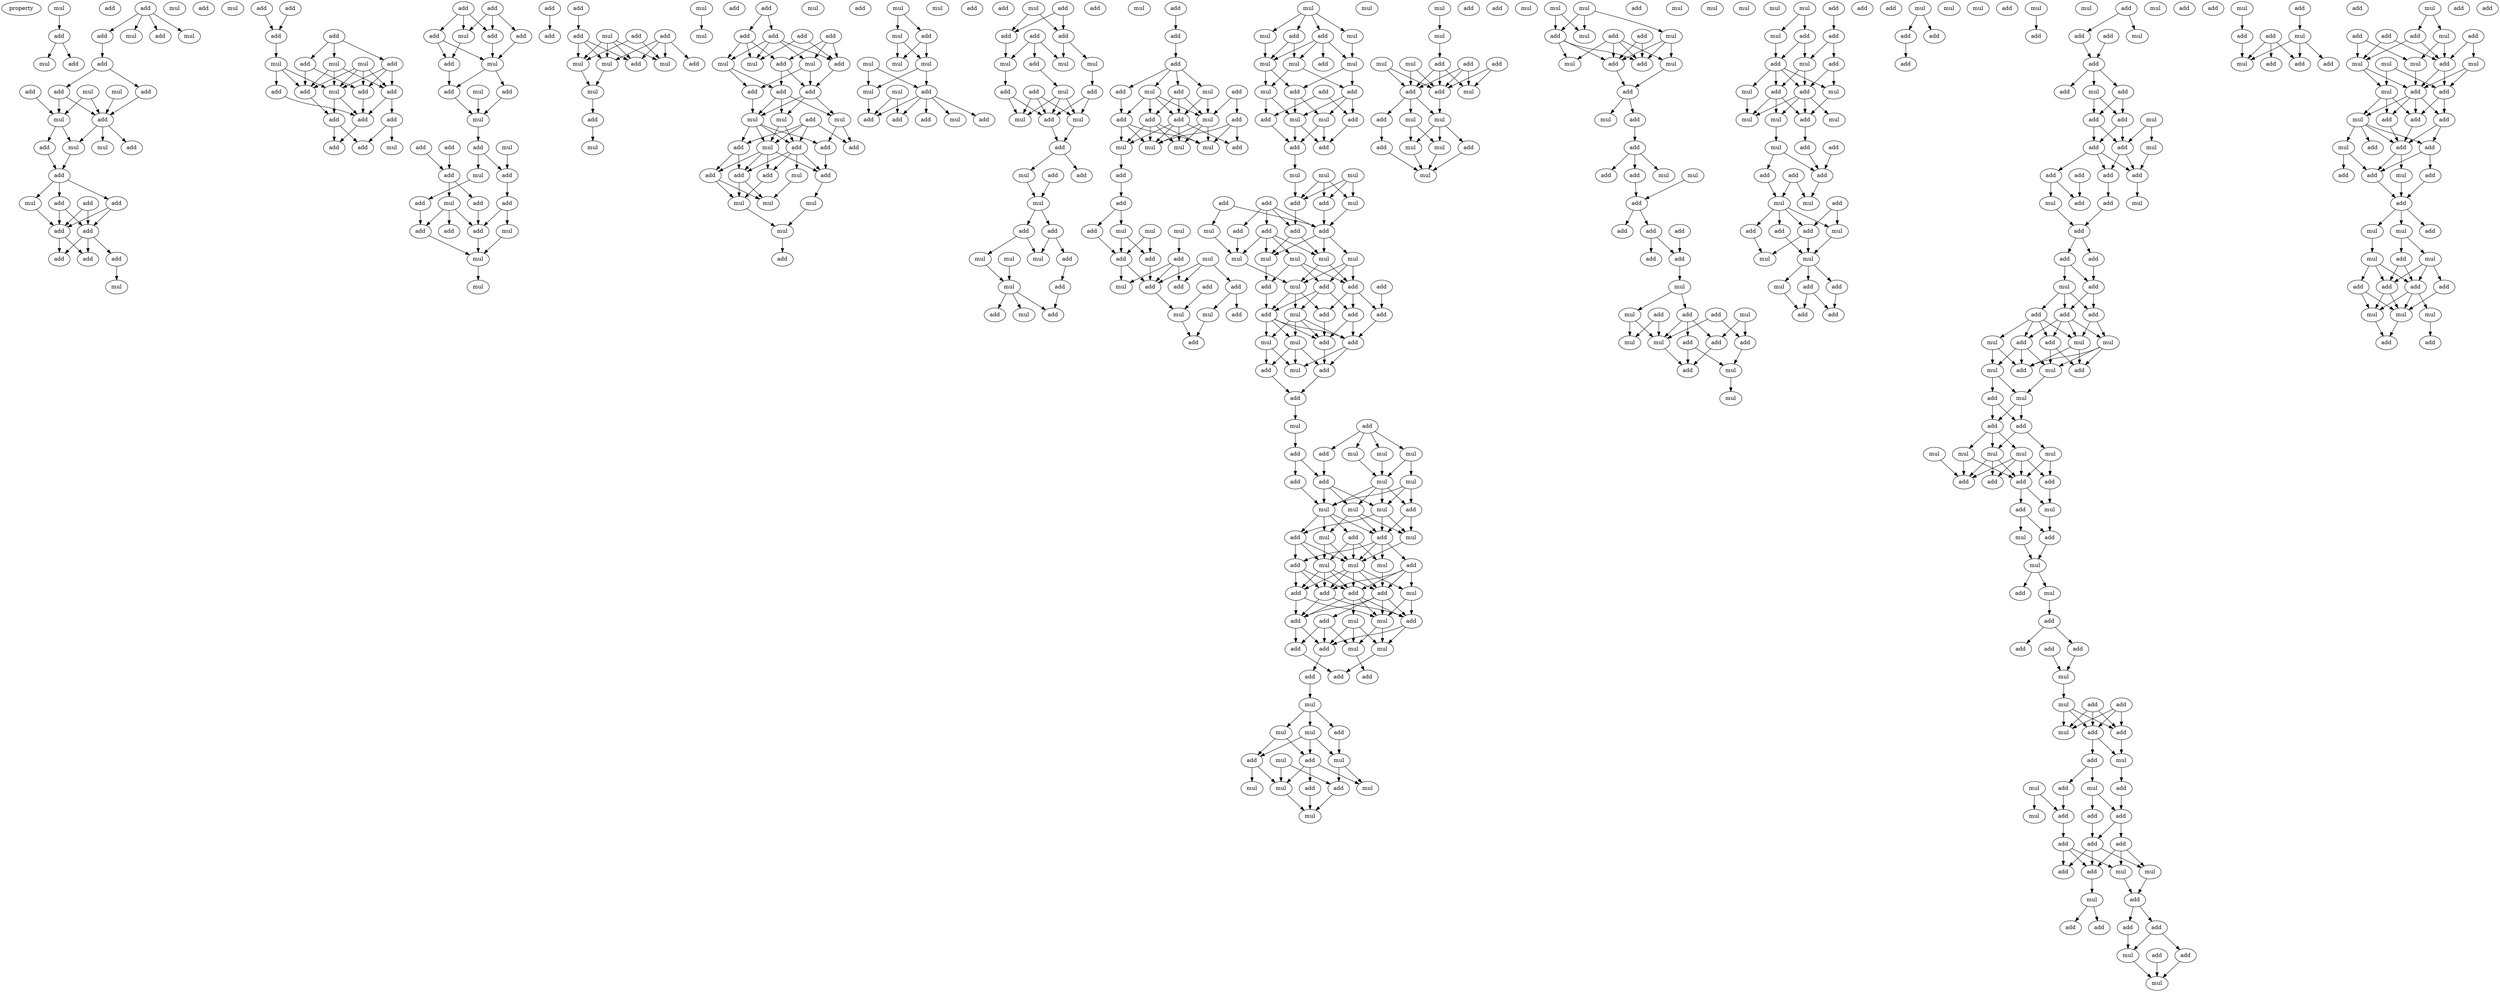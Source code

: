 digraph {
    node [fontcolor=black]
    property [mul=2,lf=1.1]
    0 [ label = mul ];
    1 [ label = add ];
    2 [ label = mul ];
    3 [ label = add ];
    4 [ label = add ];
    5 [ label = add ];
    6 [ label = add ];
    7 [ label = mul ];
    8 [ label = add ];
    9 [ label = mul ];
    10 [ label = add ];
    11 [ label = mul ];
    12 [ label = mul ];
    13 [ label = add ];
    14 [ label = add ];
    15 [ label = add ];
    16 [ label = mul ];
    17 [ label = add ];
    18 [ label = mul ];
    19 [ label = add ];
    20 [ label = mul ];
    21 [ label = add ];
    22 [ label = add ];
    23 [ label = mul ];
    24 [ label = add ];
    25 [ label = add ];
    26 [ label = mul ];
    27 [ label = add ];
    28 [ label = add ];
    29 [ label = add ];
    30 [ label = add ];
    31 [ label = add ];
    32 [ label = add ];
    33 [ label = add ];
    34 [ label = mul ];
    35 [ label = mul ];
    36 [ label = add ];
    37 [ label = add ];
    38 [ label = add ];
    39 [ label = add ];
    40 [ label = add ];
    41 [ label = mul ];
    42 [ label = mul ];
    43 [ label = mul ];
    44 [ label = add ];
    45 [ label = add ];
    46 [ label = mul ];
    47 [ label = add ];
    48 [ label = add ];
    49 [ label = add ];
    50 [ label = add ];
    51 [ label = add ];
    52 [ label = add ];
    53 [ label = mul ];
    54 [ label = add ];
    55 [ label = add ];
    56 [ label = add ];
    57 [ label = add ];
    58 [ label = add ];
    59 [ label = mul ];
    60 [ label = add ];
    61 [ label = add ];
    62 [ label = mul ];
    63 [ label = add ];
    64 [ label = add ];
    65 [ label = mul ];
    66 [ label = add ];
    67 [ label = mul ];
    68 [ label = add ];
    69 [ label = add ];
    70 [ label = add ];
    71 [ label = mul ];
    72 [ label = mul ];
    73 [ label = add ];
    74 [ label = add ];
    75 [ label = add ];
    76 [ label = add ];
    77 [ label = add ];
    78 [ label = mul ];
    79 [ label = add ];
    80 [ label = add ];
    81 [ label = add ];
    82 [ label = mul ];
    83 [ label = mul ];
    84 [ label = mul ];
    85 [ label = add ];
    86 [ label = add ];
    87 [ label = add ];
    88 [ label = mul ];
    89 [ label = add ];
    90 [ label = add ];
    91 [ label = add ];
    92 [ label = add ];
    93 [ label = mul ];
    94 [ label = mul ];
    95 [ label = mul ];
    96 [ label = add ];
    97 [ label = mul ];
    98 [ label = mul ];
    99 [ label = add ];
    100 [ label = mul ];
    101 [ label = mul ];
    102 [ label = add ];
    103 [ label = add ];
    104 [ label = add ];
    105 [ label = mul ];
    106 [ label = add ];
    107 [ label = add ];
    108 [ label = add ];
    109 [ label = add ];
    110 [ label = add ];
    111 [ label = mul ];
    112 [ label = mul ];
    113 [ label = mul ];
    114 [ label = add ];
    115 [ label = add ];
    116 [ label = add ];
    117 [ label = mul ];
    118 [ label = add ];
    119 [ label = mul ];
    120 [ label = mul ];
    121 [ label = mul ];
    122 [ label = add ];
    123 [ label = add ];
    124 [ label = add ];
    125 [ label = add ];
    126 [ label = add ];
    127 [ label = mul ];
    128 [ label = add ];
    129 [ label = add ];
    130 [ label = add ];
    131 [ label = mul ];
    132 [ label = mul ];
    133 [ label = mul ];
    134 [ label = mul ];
    135 [ label = add ];
    136 [ label = add ];
    137 [ label = mul ];
    138 [ label = mul ];
    139 [ label = mul ];
    140 [ label = add ];
    141 [ label = add ];
    142 [ label = mul ];
    143 [ label = mul ];
    144 [ label = mul ];
    145 [ label = add ];
    146 [ label = mul ];
    147 [ label = mul ];
    148 [ label = add ];
    149 [ label = add ];
    150 [ label = mul ];
    151 [ label = add ];
    152 [ label = add ];
    153 [ label = add ];
    154 [ label = add ];
    155 [ label = mul ];
    156 [ label = add ];
    157 [ label = add ];
    158 [ label = add ];
    159 [ label = mul ];
    160 [ label = mul ];
    161 [ label = mul ];
    162 [ label = add ];
    163 [ label = add ];
    164 [ label = mul ];
    165 [ label = add ];
    166 [ label = add ];
    167 [ label = mul ];
    168 [ label = mul ];
    169 [ label = add ];
    170 [ label = add ];
    171 [ label = mul ];
    172 [ label = add ];
    173 [ label = add ];
    174 [ label = add ];
    175 [ label = mul ];
    176 [ label = add ];
    177 [ label = add ];
    178 [ label = mul ];
    179 [ label = mul ];
    180 [ label = add ];
    181 [ label = mul ];
    182 [ label = mul ];
    183 [ label = mul ];
    184 [ label = add ];
    185 [ label = mul ];
    186 [ label = add ];
    187 [ label = add ];
    188 [ label = add ];
    189 [ label = add ];
    190 [ label = add ];
    191 [ label = mul ];
    192 [ label = add ];
    193 [ label = add ];
    194 [ label = mul ];
    195 [ label = add ];
    196 [ label = add ];
    197 [ label = add ];
    198 [ label = mul ];
    199 [ label = add ];
    200 [ label = add ];
    201 [ label = mul ];
    202 [ label = mul ];
    203 [ label = mul ];
    204 [ label = add ];
    205 [ label = mul ];
    206 [ label = add ];
    207 [ label = add ];
    208 [ label = mul ];
    209 [ label = mul ];
    210 [ label = add ];
    211 [ label = mul ];
    212 [ label = add ];
    213 [ label = mul ];
    214 [ label = add ];
    215 [ label = add ];
    216 [ label = add ];
    217 [ label = mul ];
    218 [ label = add ];
    219 [ label = add ];
    220 [ label = add ];
    221 [ label = mul ];
    222 [ label = mul ];
    223 [ label = add ];
    224 [ label = mul ];
    225 [ label = add ];
    226 [ label = add ];
    227 [ label = add ];
    228 [ label = mul ];
    229 [ label = mul ];
    230 [ label = mul ];
    231 [ label = mul ];
    232 [ label = add ];
    233 [ label = mul ];
    234 [ label = mul ];
    235 [ label = add ];
    236 [ label = add ];
    237 [ label = add ];
    238 [ label = add ];
    239 [ label = add ];
    240 [ label = mul ];
    241 [ label = mul ];
    242 [ label = add ];
    243 [ label = add ];
    244 [ label = mul ];
    245 [ label = mul ];
    246 [ label = mul ];
    247 [ label = add ];
    248 [ label = mul ];
    249 [ label = add ];
    250 [ label = add ];
    251 [ label = add ];
    252 [ label = add ];
    253 [ label = mul ];
    254 [ label = add ];
    255 [ label = add ];
    256 [ label = add ];
    257 [ label = mul ];
    258 [ label = mul ];
    259 [ label = mul ];
    260 [ label = mul ];
    261 [ label = mul ];
    262 [ label = add ];
    263 [ label = add ];
    264 [ label = mul ];
    265 [ label = add ];
    266 [ label = add ];
    267 [ label = add ];
    268 [ label = mul ];
    269 [ label = add ];
    270 [ label = add ];
    271 [ label = add ];
    272 [ label = add ];
    273 [ label = mul ];
    274 [ label = mul ];
    275 [ label = add ];
    276 [ label = mul ];
    277 [ label = add ];
    278 [ label = add ];
    279 [ label = add ];
    280 [ label = add ];
    281 [ label = mul ];
    282 [ label = mul ];
    283 [ label = mul ];
    284 [ label = mul ];
    285 [ label = add ];
    286 [ label = add ];
    287 [ label = add ];
    288 [ label = mul ];
    289 [ label = add ];
    290 [ label = mul ];
    291 [ label = add ];
    292 [ label = mul ];
    293 [ label = mul ];
    294 [ label = mul ];
    295 [ label = mul ];
    296 [ label = mul ];
    297 [ label = add ];
    298 [ label = add ];
    299 [ label = add ];
    300 [ label = mul ];
    301 [ label = add ];
    302 [ label = mul ];
    303 [ label = mul ];
    304 [ label = add ];
    305 [ label = add ];
    306 [ label = add ];
    307 [ label = mul ];
    308 [ label = add ];
    309 [ label = add ];
    310 [ label = mul ];
    311 [ label = add ];
    312 [ label = add ];
    313 [ label = add ];
    314 [ label = mul ];
    315 [ label = mul ];
    316 [ label = add ];
    317 [ label = mul ];
    318 [ label = add ];
    319 [ label = add ];
    320 [ label = add ];
    321 [ label = add ];
    322 [ label = mul ];
    323 [ label = mul ];
    324 [ label = add ];
    325 [ label = mul ];
    326 [ label = mul ];
    327 [ label = add ];
    328 [ label = add ];
    329 [ label = mul ];
    330 [ label = mul ];
    331 [ label = add ];
    332 [ label = mul ];
    333 [ label = mul ];
    334 [ label = add ];
    335 [ label = mul ];
    336 [ label = mul ];
    337 [ label = mul ];
    338 [ label = add ];
    339 [ label = add ];
    340 [ label = mul ];
    341 [ label = mul ];
    342 [ label = add ];
    343 [ label = add ];
    344 [ label = add ];
    345 [ label = mul ];
    346 [ label = add ];
    347 [ label = add ];
    348 [ label = mul ];
    349 [ label = add ];
    350 [ label = mul ];
    351 [ label = mul ];
    352 [ label = add ];
    353 [ label = mul ];
    354 [ label = mul ];
    355 [ label = add ];
    356 [ label = mul ];
    357 [ label = mul ];
    358 [ label = mul ];
    359 [ label = mul ];
    360 [ label = mul ];
    361 [ label = add ];
    362 [ label = add ];
    363 [ label = mul ];
    364 [ label = add ];
    365 [ label = add ];
    366 [ label = mul ];
    367 [ label = mul ];
    368 [ label = add ];
    369 [ label = add ];
    370 [ label = mul ];
    371 [ label = add ];
    372 [ label = add ];
    373 [ label = mul ];
    374 [ label = mul ];
    375 [ label = add ];
    376 [ label = add ];
    377 [ label = mul ];
    378 [ label = add ];
    379 [ label = mul ];
    380 [ label = mul ];
    381 [ label = add ];
    382 [ label = add ];
    383 [ label = add ];
    384 [ label = mul ];
    385 [ label = add ];
    386 [ label = add ];
    387 [ label = add ];
    388 [ label = mul ];
    389 [ label = mul ];
    390 [ label = add ];
    391 [ label = add ];
    392 [ label = mul ];
    393 [ label = add ];
    394 [ label = mul ];
    395 [ label = mul ];
    396 [ label = add ];
    397 [ label = add ];
    398 [ label = add ];
    399 [ label = mul ];
    400 [ label = add ];
    401 [ label = mul ];
    402 [ label = add ];
    403 [ label = add ];
    404 [ label = mul ];
    405 [ label = add ];
    406 [ label = mul ];
    407 [ label = add ];
    408 [ label = add ];
    409 [ label = add ];
    410 [ label = mul ];
    411 [ label = add ];
    412 [ label = add ];
    413 [ label = mul ];
    414 [ label = mul ];
    415 [ label = add ];
    416 [ label = mul ];
    417 [ label = mul ];
    418 [ label = mul ];
    419 [ label = add ];
    420 [ label = add ];
    421 [ label = mul ];
    422 [ label = add ];
    423 [ label = add ];
    424 [ label = add ];
    425 [ label = mul ];
    426 [ label = add ];
    427 [ label = mul ];
    428 [ label = add ];
    429 [ label = add ];
    430 [ label = mul ];
    431 [ label = add ];
    432 [ label = add ];
    433 [ label = mul ];
    434 [ label = mul ];
    435 [ label = mul ];
    436 [ label = add ];
    437 [ label = add ];
    438 [ label = add ];
    439 [ label = add ];
    440 [ label = mul ];
    441 [ label = add ];
    442 [ label = mul ];
    443 [ label = add ];
    444 [ label = mul ];
    445 [ label = add ];
    446 [ label = add ];
    447 [ label = mul ];
    448 [ label = mul ];
    449 [ label = add ];
    450 [ label = add ];
    451 [ label = add ];
    452 [ label = mul ];
    453 [ label = add ];
    454 [ label = add ];
    455 [ label = add ];
    456 [ label = add ];
    457 [ label = mul ];
    458 [ label = mul ];
    459 [ label = add ];
    460 [ label = add ];
    461 [ label = mul ];
    462 [ label = add ];
    463 [ label = mul ];
    464 [ label = add ];
    465 [ label = add ];
    466 [ label = add ];
    467 [ label = add ];
    468 [ label = add ];
    469 [ label = add ];
    470 [ label = mul ];
    471 [ label = add ];
    472 [ label = mul ];
    473 [ label = add ];
    474 [ label = add ];
    475 [ label = add ];
    476 [ label = add ];
    477 [ label = add ];
    478 [ label = mul ];
    479 [ label = add ];
    480 [ label = add ];
    481 [ label = add ];
    482 [ label = add ];
    483 [ label = mul ];
    484 [ label = mul ];
    485 [ label = mul ];
    486 [ label = add ];
    487 [ label = mul ];
    488 [ label = add ];
    489 [ label = add ];
    490 [ label = mul ];
    491 [ label = add ];
    492 [ label = mul ];
    493 [ label = add ];
    494 [ label = add ];
    495 [ label = mul ];
    496 [ label = mul ];
    497 [ label = mul ];
    498 [ label = mul ];
    499 [ label = mul ];
    500 [ label = add ];
    501 [ label = add ];
    502 [ label = add ];
    503 [ label = add ];
    504 [ label = add ];
    505 [ label = mul ];
    506 [ label = mul ];
    507 [ label = add ];
    508 [ label = mul ];
    509 [ label = add ];
    510 [ label = mul ];
    511 [ label = add ];
    512 [ label = add ];
    513 [ label = add ];
    514 [ label = add ];
    515 [ label = mul ];
    516 [ label = add ];
    517 [ label = add ];
    518 [ label = mul ];
    519 [ label = add ];
    520 [ label = mul ];
    521 [ label = add ];
    522 [ label = add ];
    523 [ label = mul ];
    524 [ label = mul ];
    525 [ label = add ];
    526 [ label = mul ];
    527 [ label = add ];
    528 [ label = add ];
    529 [ label = add ];
    530 [ label = mul ];
    531 [ label = add ];
    532 [ label = add ];
    533 [ label = add ];
    534 [ label = add ];
    535 [ label = mul ];
    536 [ label = mul ];
    537 [ label = add ];
    538 [ label = add ];
    539 [ label = add ];
    540 [ label = mul ];
    541 [ label = add ];
    542 [ label = add ];
    543 [ label = add ];
    544 [ label = add ];
    545 [ label = mul ];
    546 [ label = add ];
    547 [ label = add ];
    548 [ label = add ];
    549 [ label = mul ];
    550 [ label = mul ];
    551 [ label = add ];
    552 [ label = add ];
    553 [ label = add ];
    554 [ label = mul ];
    555 [ label = add ];
    556 [ label = mul ];
    557 [ label = add ];
    558 [ label = add ];
    559 [ label = add ];
    560 [ label = mul ];
    561 [ label = add ];
    562 [ label = mul ];
    563 [ label = add ];
    564 [ label = add ];
    565 [ label = add ];
    566 [ label = mul ];
    567 [ label = add ];
    568 [ label = mul ];
    569 [ label = mul ];
    570 [ label = mul ];
    571 [ label = add ];
    572 [ label = mul ];
    573 [ label = add ];
    574 [ label = add ];
    575 [ label = add ];
    576 [ label = mul ];
    577 [ label = add ];
    578 [ label = add ];
    579 [ label = add ];
    580 [ label = add ];
    581 [ label = mul ];
    582 [ label = mul ];
    583 [ label = add ];
    584 [ label = add ];
    585 [ label = add ];
    586 [ label = add ];
    587 [ label = mul ];
    588 [ label = mul ];
    589 [ label = add ];
    590 [ label = mul ];
    591 [ label = add ];
    592 [ label = mul ];
    593 [ label = add ];
    594 [ label = add ];
    595 [ label = add ];
    596 [ label = add ];
    597 [ label = add ];
    598 [ label = mul ];
    599 [ label = mul ];
    600 [ label = mul ];
    601 [ label = add ];
    602 [ label = add ];
    603 [ label = add ];
    0 -> 1 [ name = 0 ];
    1 -> 2 [ name = 1 ];
    1 -> 3 [ name = 2 ];
    5 -> 6 [ name = 3 ];
    5 -> 7 [ name = 4 ];
    5 -> 8 [ name = 5 ];
    5 -> 9 [ name = 6 ];
    6 -> 10 [ name = 7 ];
    10 -> 14 [ name = 8 ];
    10 -> 15 [ name = 9 ];
    11 -> 17 [ name = 10 ];
    12 -> 16 [ name = 11 ];
    12 -> 17 [ name = 12 ];
    13 -> 16 [ name = 13 ];
    14 -> 16 [ name = 14 ];
    14 -> 17 [ name = 15 ];
    15 -> 17 [ name = 16 ];
    16 -> 18 [ name = 17 ];
    16 -> 19 [ name = 18 ];
    17 -> 18 [ name = 19 ];
    17 -> 20 [ name = 20 ];
    17 -> 21 [ name = 21 ];
    18 -> 22 [ name = 22 ];
    19 -> 22 [ name = 23 ];
    22 -> 23 [ name = 24 ];
    22 -> 24 [ name = 25 ];
    22 -> 25 [ name = 26 ];
    23 -> 29 [ name = 27 ];
    24 -> 28 [ name = 28 ];
    24 -> 29 [ name = 29 ];
    25 -> 28 [ name = 30 ];
    25 -> 29 [ name = 31 ];
    27 -> 28 [ name = 32 ];
    27 -> 29 [ name = 33 ];
    28 -> 30 [ name = 34 ];
    28 -> 31 [ name = 35 ];
    28 -> 33 [ name = 36 ];
    29 -> 31 [ name = 37 ];
    29 -> 33 [ name = 38 ];
    30 -> 35 [ name = 39 ];
    36 -> 38 [ name = 40 ];
    37 -> 38 [ name = 41 ];
    38 -> 43 [ name = 42 ];
    39 -> 40 [ name = 43 ];
    39 -> 42 [ name = 44 ];
    39 -> 44 [ name = 45 ];
    40 -> 47 [ name = 46 ];
    40 -> 49 [ name = 47 ];
    41 -> 46 [ name = 48 ];
    41 -> 47 [ name = 49 ];
    41 -> 48 [ name = 50 ];
    41 -> 49 [ name = 51 ];
    42 -> 46 [ name = 52 ];
    42 -> 47 [ name = 53 ];
    42 -> 48 [ name = 54 ];
    43 -> 45 [ name = 55 ];
    43 -> 46 [ name = 56 ];
    43 -> 47 [ name = 57 ];
    44 -> 46 [ name = 58 ];
    44 -> 48 [ name = 59 ];
    44 -> 49 [ name = 60 ];
    45 -> 52 [ name = 61 ];
    46 -> 51 [ name = 62 ];
    46 -> 52 [ name = 63 ];
    47 -> 51 [ name = 64 ];
    48 -> 50 [ name = 65 ];
    48 -> 52 [ name = 66 ];
    49 -> 52 [ name = 67 ];
    50 -> 53 [ name = 68 ];
    50 -> 54 [ name = 69 ];
    51 -> 54 [ name = 70 ];
    51 -> 55 [ name = 71 ];
    52 -> 55 [ name = 72 ];
    56 -> 59 [ name = 73 ];
    56 -> 60 [ name = 74 ];
    56 -> 61 [ name = 75 ];
    57 -> 58 [ name = 76 ];
    57 -> 59 [ name = 77 ];
    57 -> 60 [ name = 78 ];
    58 -> 62 [ name = 79 ];
    58 -> 63 [ name = 80 ];
    59 -> 63 [ name = 81 ];
    60 -> 62 [ name = 82 ];
    61 -> 62 [ name = 83 ];
    62 -> 64 [ name = 84 ];
    62 -> 66 [ name = 85 ];
    63 -> 66 [ name = 86 ];
    64 -> 67 [ name = 87 ];
    65 -> 67 [ name = 88 ];
    66 -> 67 [ name = 89 ];
    67 -> 70 [ name = 90 ];
    68 -> 73 [ name = 91 ];
    69 -> 73 [ name = 92 ];
    70 -> 72 [ name = 93 ];
    70 -> 74 [ name = 94 ];
    71 -> 74 [ name = 95 ];
    72 -> 75 [ name = 96 ];
    73 -> 77 [ name = 97 ];
    73 -> 78 [ name = 98 ];
    74 -> 76 [ name = 99 ];
    75 -> 79 [ name = 100 ];
    76 -> 81 [ name = 101 ];
    76 -> 82 [ name = 102 ];
    77 -> 81 [ name = 103 ];
    78 -> 79 [ name = 104 ];
    78 -> 80 [ name = 105 ];
    78 -> 81 [ name = 106 ];
    79 -> 83 [ name = 107 ];
    81 -> 83 [ name = 108 ];
    82 -> 83 [ name = 109 ];
    83 -> 84 [ name = 110 ];
    85 -> 86 [ name = 111 ];
    87 -> 89 [ name = 112 ];
    88 -> 92 [ name = 113 ];
    88 -> 93 [ name = 114 ];
    88 -> 94 [ name = 115 ];
    88 -> 95 [ name = 116 ];
    89 -> 92 [ name = 117 ];
    89 -> 93 [ name = 118 ];
    89 -> 94 [ name = 119 ];
    90 -> 92 [ name = 120 ];
    90 -> 94 [ name = 121 ];
    90 -> 95 [ name = 122 ];
    90 -> 96 [ name = 123 ];
    91 -> 93 [ name = 124 ];
    91 -> 95 [ name = 125 ];
    93 -> 97 [ name = 126 ];
    94 -> 97 [ name = 127 ];
    97 -> 99 [ name = 128 ];
    98 -> 100 [ name = 129 ];
    99 -> 101 [ name = 130 ];
    103 -> 106 [ name = 131 ];
    103 -> 107 [ name = 132 ];
    104 -> 109 [ name = 133 ];
    104 -> 113 [ name = 134 ];
    106 -> 110 [ name = 135 ];
    106 -> 111 [ name = 136 ];
    106 -> 113 [ name = 137 ];
    107 -> 109 [ name = 138 ];
    107 -> 111 [ name = 139 ];
    107 -> 112 [ name = 140 ];
    107 -> 113 [ name = 141 ];
    108 -> 109 [ name = 142 ];
    108 -> 110 [ name = 143 ];
    108 -> 112 [ name = 144 ];
    109 -> 115 [ name = 145 ];
    110 -> 115 [ name = 146 ];
    110 -> 116 [ name = 147 ];
    111 -> 114 [ name = 148 ];
    111 -> 116 [ name = 149 ];
    112 -> 114 [ name = 150 ];
    112 -> 115 [ name = 151 ];
    114 -> 117 [ name = 152 ];
    115 -> 117 [ name = 153 ];
    115 -> 119 [ name = 154 ];
    115 -> 120 [ name = 155 ];
    116 -> 117 [ name = 156 ];
    116 -> 119 [ name = 157 ];
    116 -> 120 [ name = 158 ];
    117 -> 121 [ name = 159 ];
    117 -> 122 [ name = 160 ];
    117 -> 123 [ name = 161 ];
    117 -> 125 [ name = 162 ];
    118 -> 121 [ name = 163 ];
    118 -> 122 [ name = 164 ];
    118 -> 123 [ name = 165 ];
    118 -> 124 [ name = 166 ];
    119 -> 124 [ name = 167 ];
    119 -> 125 [ name = 168 ];
    120 -> 121 [ name = 169 ];
    120 -> 122 [ name = 170 ];
    121 -> 126 [ name = 171 ];
    121 -> 128 [ name = 172 ];
    121 -> 129 [ name = 173 ];
    121 -> 130 [ name = 174 ];
    122 -> 127 [ name = 175 ];
    122 -> 128 [ name = 176 ];
    122 -> 129 [ name = 177 ];
    122 -> 130 [ name = 178 ];
    123 -> 126 [ name = 179 ];
    123 -> 130 [ name = 180 ];
    125 -> 129 [ name = 181 ];
    126 -> 131 [ name = 182 ];
    126 -> 132 [ name = 183 ];
    127 -> 132 [ name = 184 ];
    128 -> 131 [ name = 185 ];
    129 -> 133 [ name = 186 ];
    130 -> 131 [ name = 187 ];
    130 -> 132 [ name = 188 ];
    131 -> 134 [ name = 189 ];
    133 -> 134 [ name = 190 ];
    134 -> 136 [ name = 191 ];
    137 -> 139 [ name = 192 ];
    137 -> 140 [ name = 193 ];
    139 -> 142 [ name = 194 ];
    139 -> 143 [ name = 195 ];
    140 -> 142 [ name = 196 ];
    140 -> 143 [ name = 197 ];
    143 -> 145 [ name = 198 ];
    143 -> 146 [ name = 199 ];
    144 -> 145 [ name = 200 ];
    144 -> 146 [ name = 201 ];
    145 -> 148 [ name = 202 ];
    145 -> 149 [ name = 203 ];
    145 -> 150 [ name = 204 ];
    145 -> 151 [ name = 205 ];
    145 -> 152 [ name = 206 ];
    146 -> 152 [ name = 207 ];
    147 -> 151 [ name = 208 ];
    147 -> 152 [ name = 209 ];
    154 -> 156 [ name = 210 ];
    154 -> 157 [ name = 211 ];
    155 -> 156 [ name = 212 ];
    155 -> 157 [ name = 213 ];
    156 -> 159 [ name = 214 ];
    156 -> 160 [ name = 215 ];
    157 -> 161 [ name = 216 ];
    158 -> 160 [ name = 217 ];
    158 -> 161 [ name = 218 ];
    158 -> 162 [ name = 219 ];
    159 -> 165 [ name = 220 ];
    161 -> 163 [ name = 221 ];
    162 -> 164 [ name = 222 ];
    163 -> 168 [ name = 223 ];
    163 -> 169 [ name = 224 ];
    164 -> 167 [ name = 225 ];
    164 -> 168 [ name = 226 ];
    164 -> 169 [ name = 227 ];
    165 -> 167 [ name = 228 ];
    165 -> 169 [ name = 229 ];
    166 -> 167 [ name = 230 ];
    166 -> 168 [ name = 231 ];
    166 -> 169 [ name = 232 ];
    167 -> 170 [ name = 233 ];
    169 -> 170 [ name = 234 ];
    170 -> 171 [ name = 235 ];
    170 -> 173 [ name = 236 ];
    171 -> 175 [ name = 237 ];
    172 -> 175 [ name = 238 ];
    175 -> 176 [ name = 239 ];
    175 -> 177 [ name = 240 ];
    176 -> 179 [ name = 241 ];
    176 -> 182 [ name = 242 ];
    177 -> 180 [ name = 243 ];
    177 -> 182 [ name = 244 ];
    179 -> 183 [ name = 245 ];
    180 -> 184 [ name = 246 ];
    181 -> 183 [ name = 247 ];
    183 -> 185 [ name = 248 ];
    183 -> 187 [ name = 249 ];
    183 -> 188 [ name = 250 ];
    184 -> 187 [ name = 251 ];
    186 -> 189 [ name = 252 ];
    189 -> 190 [ name = 253 ];
    190 -> 191 [ name = 254 ];
    190 -> 193 [ name = 255 ];
    190 -> 194 [ name = 256 ];
    190 -> 195 [ name = 257 ];
    191 -> 196 [ name = 258 ];
    191 -> 198 [ name = 259 ];
    192 -> 197 [ name = 260 ];
    192 -> 198 [ name = 261 ];
    193 -> 196 [ name = 262 ];
    193 -> 198 [ name = 263 ];
    193 -> 199 [ name = 264 ];
    194 -> 196 [ name = 265 ];
    194 -> 198 [ name = 266 ];
    194 -> 199 [ name = 267 ];
    194 -> 200 [ name = 268 ];
    195 -> 200 [ name = 269 ];
    196 -> 202 [ name = 270 ];
    196 -> 203 [ name = 271 ];
    196 -> 204 [ name = 272 ];
    196 -> 205 [ name = 273 ];
    197 -> 201 [ name = 274 ];
    197 -> 203 [ name = 275 ];
    197 -> 204 [ name = 276 ];
    198 -> 201 [ name = 277 ];
    198 -> 202 [ name = 278 ];
    198 -> 203 [ name = 279 ];
    199 -> 201 [ name = 280 ];
    199 -> 202 [ name = 281 ];
    199 -> 203 [ name = 282 ];
    199 -> 205 [ name = 283 ];
    200 -> 201 [ name = 284 ];
    200 -> 203 [ name = 285 ];
    200 -> 205 [ name = 286 ];
    205 -> 206 [ name = 287 ];
    206 -> 207 [ name = 288 ];
    207 -> 210 [ name = 289 ];
    207 -> 211 [ name = 290 ];
    208 -> 214 [ name = 291 ];
    209 -> 212 [ name = 292 ];
    209 -> 215 [ name = 293 ];
    210 -> 212 [ name = 294 ];
    211 -> 212 [ name = 295 ];
    211 -> 215 [ name = 296 ];
    212 -> 217 [ name = 297 ];
    212 -> 219 [ name = 298 ];
    213 -> 216 [ name = 299 ];
    213 -> 218 [ name = 300 ];
    213 -> 219 [ name = 301 ];
    214 -> 217 [ name = 302 ];
    214 -> 218 [ name = 303 ];
    214 -> 219 [ name = 304 ];
    215 -> 219 [ name = 305 ];
    216 -> 222 [ name = 306 ];
    216 -> 223 [ name = 307 ];
    219 -> 221 [ name = 308 ];
    220 -> 221 [ name = 309 ];
    221 -> 225 [ name = 310 ];
    222 -> 225 [ name = 311 ];
    224 -> 226 [ name = 312 ];
    224 -> 227 [ name = 313 ];
    224 -> 228 [ name = 314 ];
    224 -> 229 [ name = 315 ];
    226 -> 230 [ name = 316 ];
    226 -> 231 [ name = 317 ];
    227 -> 230 [ name = 318 ];
    227 -> 231 [ name = 319 ];
    227 -> 232 [ name = 320 ];
    227 -> 233 [ name = 321 ];
    228 -> 230 [ name = 322 ];
    229 -> 233 [ name = 323 ];
    230 -> 234 [ name = 324 ];
    230 -> 235 [ name = 325 ];
    231 -> 234 [ name = 326 ];
    231 -> 236 [ name = 327 ];
    233 -> 235 [ name = 328 ];
    233 -> 236 [ name = 329 ];
    234 -> 239 [ name = 330 ];
    234 -> 241 [ name = 331 ];
    235 -> 240 [ name = 332 ];
    235 -> 241 [ name = 333 ];
    236 -> 238 [ name = 334 ];
    236 -> 240 [ name = 335 ];
    236 -> 241 [ name = 336 ];
    237 -> 238 [ name = 337 ];
    237 -> 239 [ name = 338 ];
    238 -> 242 [ name = 339 ];
    239 -> 243 [ name = 340 ];
    240 -> 242 [ name = 341 ];
    240 -> 243 [ name = 342 ];
    241 -> 242 [ name = 343 ];
    241 -> 243 [ name = 344 ];
    243 -> 246 [ name = 345 ];
    244 -> 247 [ name = 346 ];
    244 -> 248 [ name = 347 ];
    244 -> 250 [ name = 348 ];
    245 -> 247 [ name = 349 ];
    245 -> 248 [ name = 350 ];
    245 -> 250 [ name = 351 ];
    246 -> 250 [ name = 352 ];
    247 -> 254 [ name = 353 ];
    248 -> 254 [ name = 354 ];
    249 -> 252 [ name = 355 ];
    249 -> 254 [ name = 356 ];
    249 -> 255 [ name = 357 ];
    249 -> 256 [ name = 358 ];
    250 -> 255 [ name = 359 ];
    251 -> 253 [ name = 360 ];
    251 -> 254 [ name = 361 ];
    252 -> 261 [ name = 362 ];
    253 -> 261 [ name = 363 ];
    254 -> 258 [ name = 364 ];
    254 -> 259 [ name = 365 ];
    254 -> 260 [ name = 366 ];
    255 -> 259 [ name = 367 ];
    255 -> 260 [ name = 368 ];
    256 -> 257 [ name = 369 ];
    256 -> 259 [ name = 370 ];
    256 -> 260 [ name = 371 ];
    256 -> 261 [ name = 372 ];
    257 -> 263 [ name = 373 ];
    257 -> 265 [ name = 374 ];
    257 -> 266 [ name = 375 ];
    258 -> 264 [ name = 376 ];
    258 -> 265 [ name = 377 ];
    258 -> 266 [ name = 378 ];
    259 -> 264 [ name = 379 ];
    259 -> 265 [ name = 380 ];
    260 -> 263 [ name = 381 ];
    261 -> 264 [ name = 382 ];
    262 -> 271 [ name = 383 ];
    263 -> 267 [ name = 384 ];
    264 -> 267 [ name = 385 ];
    264 -> 268 [ name = 386 ];
    264 -> 270 [ name = 387 ];
    265 -> 269 [ name = 388 ];
    265 -> 270 [ name = 389 ];
    265 -> 271 [ name = 390 ];
    266 -> 267 [ name = 391 ];
    266 -> 268 [ name = 392 ];
    266 -> 269 [ name = 393 ];
    267 -> 272 [ name = 394 ];
    267 -> 273 [ name = 395 ];
    267 -> 274 [ name = 396 ];
    267 -> 275 [ name = 397 ];
    268 -> 272 [ name = 398 ];
    268 -> 273 [ name = 399 ];
    268 -> 274 [ name = 400 ];
    268 -> 275 [ name = 401 ];
    269 -> 272 [ name = 402 ];
    269 -> 275 [ name = 403 ];
    270 -> 272 [ name = 404 ];
    271 -> 275 [ name = 405 ];
    272 -> 278 [ name = 406 ];
    273 -> 276 [ name = 407 ];
    273 -> 277 [ name = 408 ];
    273 -> 278 [ name = 409 ];
    274 -> 276 [ name = 410 ];
    274 -> 277 [ name = 411 ];
    275 -> 276 [ name = 412 ];
    275 -> 278 [ name = 413 ];
    277 -> 279 [ name = 414 ];
    278 -> 279 [ name = 415 ];
    279 -> 281 [ name = 416 ];
    280 -> 282 [ name = 417 ];
    280 -> 283 [ name = 418 ];
    280 -> 284 [ name = 419 ];
    280 -> 285 [ name = 420 ];
    281 -> 286 [ name = 421 ];
    282 -> 288 [ name = 422 ];
    282 -> 290 [ name = 423 ];
    283 -> 290 [ name = 424 ];
    284 -> 290 [ name = 425 ];
    285 -> 289 [ name = 426 ];
    286 -> 287 [ name = 427 ];
    286 -> 289 [ name = 428 ];
    287 -> 292 [ name = 429 ];
    288 -> 291 [ name = 430 ];
    288 -> 292 [ name = 431 ];
    288 -> 294 [ name = 432 ];
    289 -> 292 [ name = 433 ];
    289 -> 293 [ name = 434 ];
    289 -> 294 [ name = 435 ];
    290 -> 291 [ name = 436 ];
    290 -> 292 [ name = 437 ];
    290 -> 293 [ name = 438 ];
    290 -> 294 [ name = 439 ];
    291 -> 295 [ name = 440 ];
    291 -> 297 [ name = 441 ];
    292 -> 296 [ name = 442 ];
    292 -> 297 [ name = 443 ];
    292 -> 298 [ name = 444 ];
    292 -> 299 [ name = 445 ];
    293 -> 295 [ name = 446 ];
    293 -> 296 [ name = 447 ];
    293 -> 297 [ name = 448 ];
    294 -> 295 [ name = 449 ];
    294 -> 297 [ name = 450 ];
    294 -> 298 [ name = 451 ];
    295 -> 303 [ name = 452 ];
    296 -> 300 [ name = 453 ];
    296 -> 303 [ name = 454 ];
    297 -> 301 [ name = 455 ];
    297 -> 302 [ name = 456 ];
    297 -> 303 [ name = 457 ];
    297 -> 304 [ name = 458 ];
    298 -> 300 [ name = 459 ];
    298 -> 303 [ name = 460 ];
    298 -> 304 [ name = 461 ];
    299 -> 300 [ name = 462 ];
    299 -> 302 [ name = 463 ];
    299 -> 303 [ name = 464 ];
    300 -> 305 [ name = 465 ];
    300 -> 306 [ name = 466 ];
    300 -> 308 [ name = 467 ];
    300 -> 309 [ name = 468 ];
    301 -> 305 [ name = 469 ];
    301 -> 306 [ name = 470 ];
    301 -> 307 [ name = 471 ];
    301 -> 308 [ name = 472 ];
    302 -> 305 [ name = 473 ];
    303 -> 305 [ name = 474 ];
    303 -> 306 [ name = 475 ];
    303 -> 307 [ name = 476 ];
    303 -> 308 [ name = 477 ];
    303 -> 309 [ name = 478 ];
    304 -> 306 [ name = 479 ];
    304 -> 308 [ name = 480 ];
    304 -> 309 [ name = 481 ];
    305 -> 311 [ name = 482 ];
    305 -> 312 [ name = 483 ];
    305 -> 313 [ name = 484 ];
    305 -> 314 [ name = 485 ];
    306 -> 311 [ name = 486 ];
    306 -> 312 [ name = 487 ];
    307 -> 311 [ name = 488 ];
    307 -> 314 [ name = 489 ];
    308 -> 310 [ name = 490 ];
    308 -> 311 [ name = 491 ];
    308 -> 312 [ name = 492 ];
    308 -> 314 [ name = 493 ];
    309 -> 312 [ name = 494 ];
    309 -> 314 [ name = 495 ];
    310 -> 315 [ name = 496 ];
    310 -> 316 [ name = 497 ];
    310 -> 317 [ name = 498 ];
    311 -> 315 [ name = 499 ];
    311 -> 316 [ name = 500 ];
    312 -> 316 [ name = 501 ];
    312 -> 318 [ name = 502 ];
    313 -> 316 [ name = 503 ];
    313 -> 317 [ name = 504 ];
    313 -> 318 [ name = 505 ];
    314 -> 315 [ name = 506 ];
    314 -> 317 [ name = 507 ];
    315 -> 320 [ name = 508 ];
    316 -> 319 [ name = 509 ];
    317 -> 321 [ name = 510 ];
    318 -> 320 [ name = 511 ];
    319 -> 322 [ name = 512 ];
    322 -> 323 [ name = 513 ];
    322 -> 324 [ name = 514 ];
    322 -> 325 [ name = 515 ];
    323 -> 326 [ name = 516 ];
    323 -> 327 [ name = 517 ];
    323 -> 328 [ name = 518 ];
    324 -> 326 [ name = 519 ];
    325 -> 327 [ name = 520 ];
    325 -> 328 [ name = 521 ];
    326 -> 330 [ name = 522 ];
    326 -> 334 [ name = 523 ];
    327 -> 332 [ name = 524 ];
    327 -> 333 [ name = 525 ];
    328 -> 330 [ name = 526 ];
    328 -> 331 [ name = 527 ];
    328 -> 332 [ name = 528 ];
    329 -> 332 [ name = 529 ];
    329 -> 334 [ name = 530 ];
    331 -> 335 [ name = 531 ];
    332 -> 335 [ name = 532 ];
    334 -> 335 [ name = 533 ];
    337 -> 340 [ name = 534 ];
    340 -> 342 [ name = 535 ];
    341 -> 346 [ name = 536 ];
    341 -> 347 [ name = 537 ];
    342 -> 346 [ name = 538 ];
    342 -> 347 [ name = 539 ];
    342 -> 348 [ name = 540 ];
    343 -> 346 [ name = 541 ];
    343 -> 347 [ name = 542 ];
    343 -> 348 [ name = 543 ];
    344 -> 346 [ name = 544 ];
    344 -> 348 [ name = 545 ];
    345 -> 346 [ name = 546 ];
    345 -> 347 [ name = 547 ];
    346 -> 350 [ name = 548 ];
    347 -> 349 [ name = 549 ];
    347 -> 350 [ name = 550 ];
    347 -> 351 [ name = 551 ];
    349 -> 352 [ name = 552 ];
    350 -> 353 [ name = 553 ];
    350 -> 354 [ name = 554 ];
    350 -> 355 [ name = 555 ];
    351 -> 353 [ name = 556 ];
    351 -> 354 [ name = 557 ];
    352 -> 356 [ name = 558 ];
    353 -> 356 [ name = 559 ];
    354 -> 356 [ name = 560 ];
    355 -> 356 [ name = 561 ];
    358 -> 360 [ name = 562 ];
    358 -> 361 [ name = 563 ];
    358 -> 363 [ name = 564 ];
    359 -> 360 [ name = 565 ];
    359 -> 361 [ name = 566 ];
    361 -> 365 [ name = 567 ];
    361 -> 367 [ name = 568 ];
    361 -> 368 [ name = 569 ];
    362 -> 365 [ name = 570 ];
    362 -> 368 [ name = 571 ];
    363 -> 365 [ name = 572 ];
    363 -> 366 [ name = 573 ];
    363 -> 368 [ name = 574 ];
    364 -> 365 [ name = 575 ];
    364 -> 366 [ name = 576 ];
    364 -> 367 [ name = 577 ];
    364 -> 368 [ name = 578 ];
    365 -> 369 [ name = 579 ];
    366 -> 369 [ name = 580 ];
    369 -> 370 [ name = 581 ];
    369 -> 372 [ name = 582 ];
    372 -> 375 [ name = 583 ];
    375 -> 376 [ name = 584 ];
    375 -> 378 [ name = 585 ];
    375 -> 379 [ name = 586 ];
    377 -> 381 [ name = 587 ];
    378 -> 381 [ name = 588 ];
    381 -> 383 [ name = 589 ];
    381 -> 385 [ name = 590 ];
    382 -> 386 [ name = 591 ];
    383 -> 386 [ name = 592 ];
    383 -> 387 [ name = 593 ];
    386 -> 388 [ name = 594 ];
    388 -> 390 [ name = 595 ];
    388 -> 392 [ name = 596 ];
    389 -> 397 [ name = 597 ];
    389 -> 398 [ name = 598 ];
    390 -> 394 [ name = 599 ];
    390 -> 396 [ name = 600 ];
    390 -> 398 [ name = 601 ];
    391 -> 394 [ name = 602 ];
    391 -> 395 [ name = 603 ];
    392 -> 394 [ name = 604 ];
    392 -> 395 [ name = 605 ];
    393 -> 394 [ name = 606 ];
    393 -> 397 [ name = 607 ];
    394 -> 400 [ name = 608 ];
    396 -> 399 [ name = 609 ];
    396 -> 400 [ name = 610 ];
    397 -> 399 [ name = 611 ];
    398 -> 400 [ name = 612 ];
    399 -> 404 [ name = 613 ];
    401 -> 405 [ name = 614 ];
    401 -> 406 [ name = 615 ];
    402 -> 407 [ name = 616 ];
    405 -> 408 [ name = 617 ];
    405 -> 410 [ name = 618 ];
    406 -> 408 [ name = 619 ];
    407 -> 409 [ name = 620 ];
    407 -> 410 [ name = 621 ];
    408 -> 411 [ name = 622 ];
    408 -> 412 [ name = 623 ];
    408 -> 413 [ name = 624 ];
    408 -> 414 [ name = 625 ];
    409 -> 411 [ name = 626 ];
    409 -> 414 [ name = 627 ];
    410 -> 411 [ name = 628 ];
    410 -> 412 [ name = 629 ];
    411 -> 415 [ name = 630 ];
    411 -> 416 [ name = 631 ];
    411 -> 417 [ name = 632 ];
    411 -> 418 [ name = 633 ];
    412 -> 415 [ name = 634 ];
    412 -> 417 [ name = 635 ];
    412 -> 418 [ name = 636 ];
    413 -> 418 [ name = 637 ];
    414 -> 415 [ name = 638 ];
    415 -> 420 [ name = 639 ];
    417 -> 421 [ name = 640 ];
    419 -> 423 [ name = 641 ];
    420 -> 423 [ name = 642 ];
    421 -> 423 [ name = 643 ];
    421 -> 424 [ name = 644 ];
    422 -> 425 [ name = 645 ];
    422 -> 427 [ name = 646 ];
    423 -> 427 [ name = 647 ];
    424 -> 425 [ name = 648 ];
    425 -> 428 [ name = 649 ];
    425 -> 429 [ name = 650 ];
    425 -> 430 [ name = 651 ];
    425 -> 431 [ name = 652 ];
    426 -> 430 [ name = 653 ];
    426 -> 431 [ name = 654 ];
    428 -> 433 [ name = 655 ];
    429 -> 434 [ name = 656 ];
    430 -> 434 [ name = 657 ];
    431 -> 433 [ name = 658 ];
    431 -> 434 [ name = 659 ];
    434 -> 435 [ name = 660 ];
    434 -> 436 [ name = 661 ];
    434 -> 437 [ name = 662 ];
    435 -> 438 [ name = 663 ];
    436 -> 438 [ name = 664 ];
    436 -> 439 [ name = 665 ];
    437 -> 439 [ name = 666 ];
    440 -> 441 [ name = 667 ];
    440 -> 443 [ name = 668 ];
    441 -> 445 [ name = 669 ];
    447 -> 449 [ name = 670 ];
    450 -> 451 [ name = 671 ];
    450 -> 452 [ name = 672 ];
    451 -> 454 [ name = 673 ];
    453 -> 454 [ name = 674 ];
    454 -> 455 [ name = 675 ];
    454 -> 456 [ name = 676 ];
    454 -> 457 [ name = 677 ];
    456 -> 459 [ name = 678 ];
    456 -> 460 [ name = 679 ];
    457 -> 459 [ name = 680 ];
    457 -> 460 [ name = 681 ];
    459 -> 462 [ name = 682 ];
    459 -> 464 [ name = 683 ];
    460 -> 462 [ name = 684 ];
    460 -> 464 [ name = 685 ];
    461 -> 463 [ name = 686 ];
    461 -> 464 [ name = 687 ];
    462 -> 465 [ name = 688 ];
    462 -> 466 [ name = 689 ];
    462 -> 467 [ name = 690 ];
    463 -> 467 [ name = 691 ];
    464 -> 466 [ name = 692 ];
    464 -> 467 [ name = 693 ];
    465 -> 470 [ name = 694 ];
    465 -> 471 [ name = 695 ];
    466 -> 469 [ name = 696 ];
    467 -> 472 [ name = 697 ];
    468 -> 471 [ name = 698 ];
    469 -> 474 [ name = 699 ];
    470 -> 474 [ name = 700 ];
    474 -> 475 [ name = 701 ];
    474 -> 476 [ name = 702 ];
    475 -> 477 [ name = 703 ];
    475 -> 478 [ name = 704 ];
    476 -> 477 [ name = 705 ];
    477 -> 479 [ name = 706 ];
    477 -> 480 [ name = 707 ];
    478 -> 479 [ name = 708 ];
    478 -> 480 [ name = 709 ];
    478 -> 481 [ name = 710 ];
    479 -> 483 [ name = 711 ];
    479 -> 485 [ name = 712 ];
    480 -> 482 [ name = 713 ];
    480 -> 483 [ name = 714 ];
    480 -> 485 [ name = 715 ];
    480 -> 486 [ name = 716 ];
    481 -> 482 [ name = 717 ];
    481 -> 484 [ name = 718 ];
    481 -> 485 [ name = 719 ];
    481 -> 486 [ name = 720 ];
    482 -> 487 [ name = 721 ];
    482 -> 489 [ name = 722 ];
    483 -> 487 [ name = 723 ];
    483 -> 488 [ name = 724 ];
    483 -> 489 [ name = 725 ];
    484 -> 488 [ name = 726 ];
    484 -> 490 [ name = 727 ];
    485 -> 488 [ name = 728 ];
    485 -> 489 [ name = 729 ];
    486 -> 487 [ name = 730 ];
    486 -> 488 [ name = 731 ];
    486 -> 490 [ name = 732 ];
    487 -> 492 [ name = 733 ];
    490 -> 491 [ name = 734 ];
    490 -> 492 [ name = 735 ];
    491 -> 493 [ name = 736 ];
    491 -> 494 [ name = 737 ];
    492 -> 493 [ name = 738 ];
    492 -> 494 [ name = 739 ];
    493 -> 497 [ name = 740 ];
    493 -> 499 [ name = 741 ];
    494 -> 495 [ name = 742 ];
    494 -> 496 [ name = 743 ];
    494 -> 499 [ name = 744 ];
    495 -> 500 [ name = 745 ];
    495 -> 501 [ name = 746 ];
    495 -> 502 [ name = 747 ];
    495 -> 503 [ name = 748 ];
    496 -> 500 [ name = 749 ];
    496 -> 503 [ name = 750 ];
    497 -> 502 [ name = 751 ];
    497 -> 503 [ name = 752 ];
    498 -> 500 [ name = 753 ];
    499 -> 500 [ name = 754 ];
    499 -> 501 [ name = 755 ];
    499 -> 503 [ name = 756 ];
    502 -> 505 [ name = 757 ];
    503 -> 504 [ name = 758 ];
    503 -> 505 [ name = 759 ];
    504 -> 506 [ name = 760 ];
    504 -> 507 [ name = 761 ];
    505 -> 507 [ name = 762 ];
    506 -> 508 [ name = 763 ];
    507 -> 508 [ name = 764 ];
    508 -> 509 [ name = 765 ];
    508 -> 510 [ name = 766 ];
    510 -> 511 [ name = 767 ];
    511 -> 513 [ name = 768 ];
    511 -> 514 [ name = 769 ];
    512 -> 515 [ name = 770 ];
    514 -> 515 [ name = 771 ];
    515 -> 518 [ name = 772 ];
    516 -> 519 [ name = 773 ];
    516 -> 520 [ name = 774 ];
    516 -> 521 [ name = 775 ];
    517 -> 519 [ name = 776 ];
    517 -> 520 [ name = 777 ];
    517 -> 521 [ name = 778 ];
    518 -> 519 [ name = 779 ];
    518 -> 520 [ name = 780 ];
    518 -> 521 [ name = 781 ];
    519 -> 522 [ name = 782 ];
    519 -> 523 [ name = 783 ];
    521 -> 523 [ name = 784 ];
    522 -> 526 [ name = 785 ];
    522 -> 527 [ name = 786 ];
    523 -> 525 [ name = 787 ];
    524 -> 529 [ name = 788 ];
    524 -> 530 [ name = 789 ];
    525 -> 531 [ name = 790 ];
    526 -> 528 [ name = 791 ];
    526 -> 531 [ name = 792 ];
    527 -> 529 [ name = 793 ];
    528 -> 532 [ name = 794 ];
    529 -> 533 [ name = 795 ];
    531 -> 532 [ name = 796 ];
    531 -> 534 [ name = 797 ];
    532 -> 536 [ name = 798 ];
    532 -> 537 [ name = 799 ];
    532 -> 538 [ name = 800 ];
    533 -> 535 [ name = 801 ];
    533 -> 537 [ name = 802 ];
    533 -> 538 [ name = 803 ];
    534 -> 535 [ name = 804 ];
    534 -> 536 [ name = 805 ];
    534 -> 537 [ name = 806 ];
    535 -> 539 [ name = 807 ];
    536 -> 539 [ name = 808 ];
    537 -> 540 [ name = 809 ];
    539 -> 541 [ name = 810 ];
    539 -> 543 [ name = 811 ];
    540 -> 542 [ name = 812 ];
    540 -> 544 [ name = 813 ];
    541 -> 545 [ name = 814 ];
    541 -> 548 [ name = 815 ];
    543 -> 545 [ name = 816 ];
    545 -> 549 [ name = 817 ];
    547 -> 549 [ name = 818 ];
    548 -> 549 [ name = 819 ];
    550 -> 553 [ name = 820 ];
    551 -> 554 [ name = 821 ];
    552 -> 555 [ name = 822 ];
    552 -> 556 [ name = 823 ];
    552 -> 558 [ name = 824 ];
    553 -> 556 [ name = 825 ];
    554 -> 556 [ name = 826 ];
    554 -> 557 [ name = 827 ];
    554 -> 558 [ name = 828 ];
    560 -> 562 [ name = 829 ];
    560 -> 564 [ name = 830 ];
    561 -> 566 [ name = 831 ];
    561 -> 567 [ name = 832 ];
    562 -> 567 [ name = 833 ];
    562 -> 568 [ name = 834 ];
    563 -> 567 [ name = 835 ];
    563 -> 570 [ name = 836 ];
    564 -> 567 [ name = 837 ];
    564 -> 570 [ name = 838 ];
    565 -> 568 [ name = 839 ];
    565 -> 570 [ name = 840 ];
    566 -> 571 [ name = 841 ];
    566 -> 573 [ name = 842 ];
    567 -> 571 [ name = 843 ];
    567 -> 573 [ name = 844 ];
    568 -> 571 [ name = 845 ];
    569 -> 572 [ name = 846 ];
    569 -> 573 [ name = 847 ];
    570 -> 571 [ name = 848 ];
    570 -> 572 [ name = 849 ];
    571 -> 574 [ name = 850 ];
    571 -> 575 [ name = 851 ];
    571 -> 576 [ name = 852 ];
    571 -> 577 [ name = 853 ];
    572 -> 574 [ name = 854 ];
    572 -> 575 [ name = 855 ];
    572 -> 576 [ name = 856 ];
    573 -> 574 [ name = 857 ];
    573 -> 577 [ name = 858 ];
    574 -> 579 [ name = 859 ];
    575 -> 579 [ name = 860 ];
    576 -> 578 [ name = 861 ];
    576 -> 579 [ name = 862 ];
    576 -> 580 [ name = 863 ];
    576 -> 581 [ name = 864 ];
    577 -> 578 [ name = 865 ];
    577 -> 579 [ name = 866 ];
    578 -> 583 [ name = 867 ];
    578 -> 584 [ name = 868 ];
    579 -> 582 [ name = 869 ];
    579 -> 584 [ name = 870 ];
    581 -> 584 [ name = 871 ];
    581 -> 585 [ name = 872 ];
    582 -> 586 [ name = 873 ];
    583 -> 586 [ name = 874 ];
    584 -> 586 [ name = 875 ];
    586 -> 587 [ name = 876 ];
    586 -> 588 [ name = 877 ];
    586 -> 589 [ name = 878 ];
    587 -> 590 [ name = 879 ];
    588 -> 591 [ name = 880 ];
    588 -> 592 [ name = 881 ];
    590 -> 593 [ name = 882 ];
    590 -> 594 [ name = 883 ];
    590 -> 595 [ name = 884 ];
    591 -> 593 [ name = 885 ];
    591 -> 594 [ name = 886 ];
    592 -> 593 [ name = 887 ];
    592 -> 594 [ name = 888 ];
    592 -> 596 [ name = 889 ];
    593 -> 598 [ name = 890 ];
    593 -> 599 [ name = 891 ];
    593 -> 600 [ name = 892 ];
    594 -> 599 [ name = 893 ];
    594 -> 600 [ name = 894 ];
    595 -> 599 [ name = 895 ];
    595 -> 600 [ name = 896 ];
    596 -> 599 [ name = 897 ];
    598 -> 602 [ name = 898 ];
    599 -> 601 [ name = 899 ];
    600 -> 601 [ name = 900 ];
}

